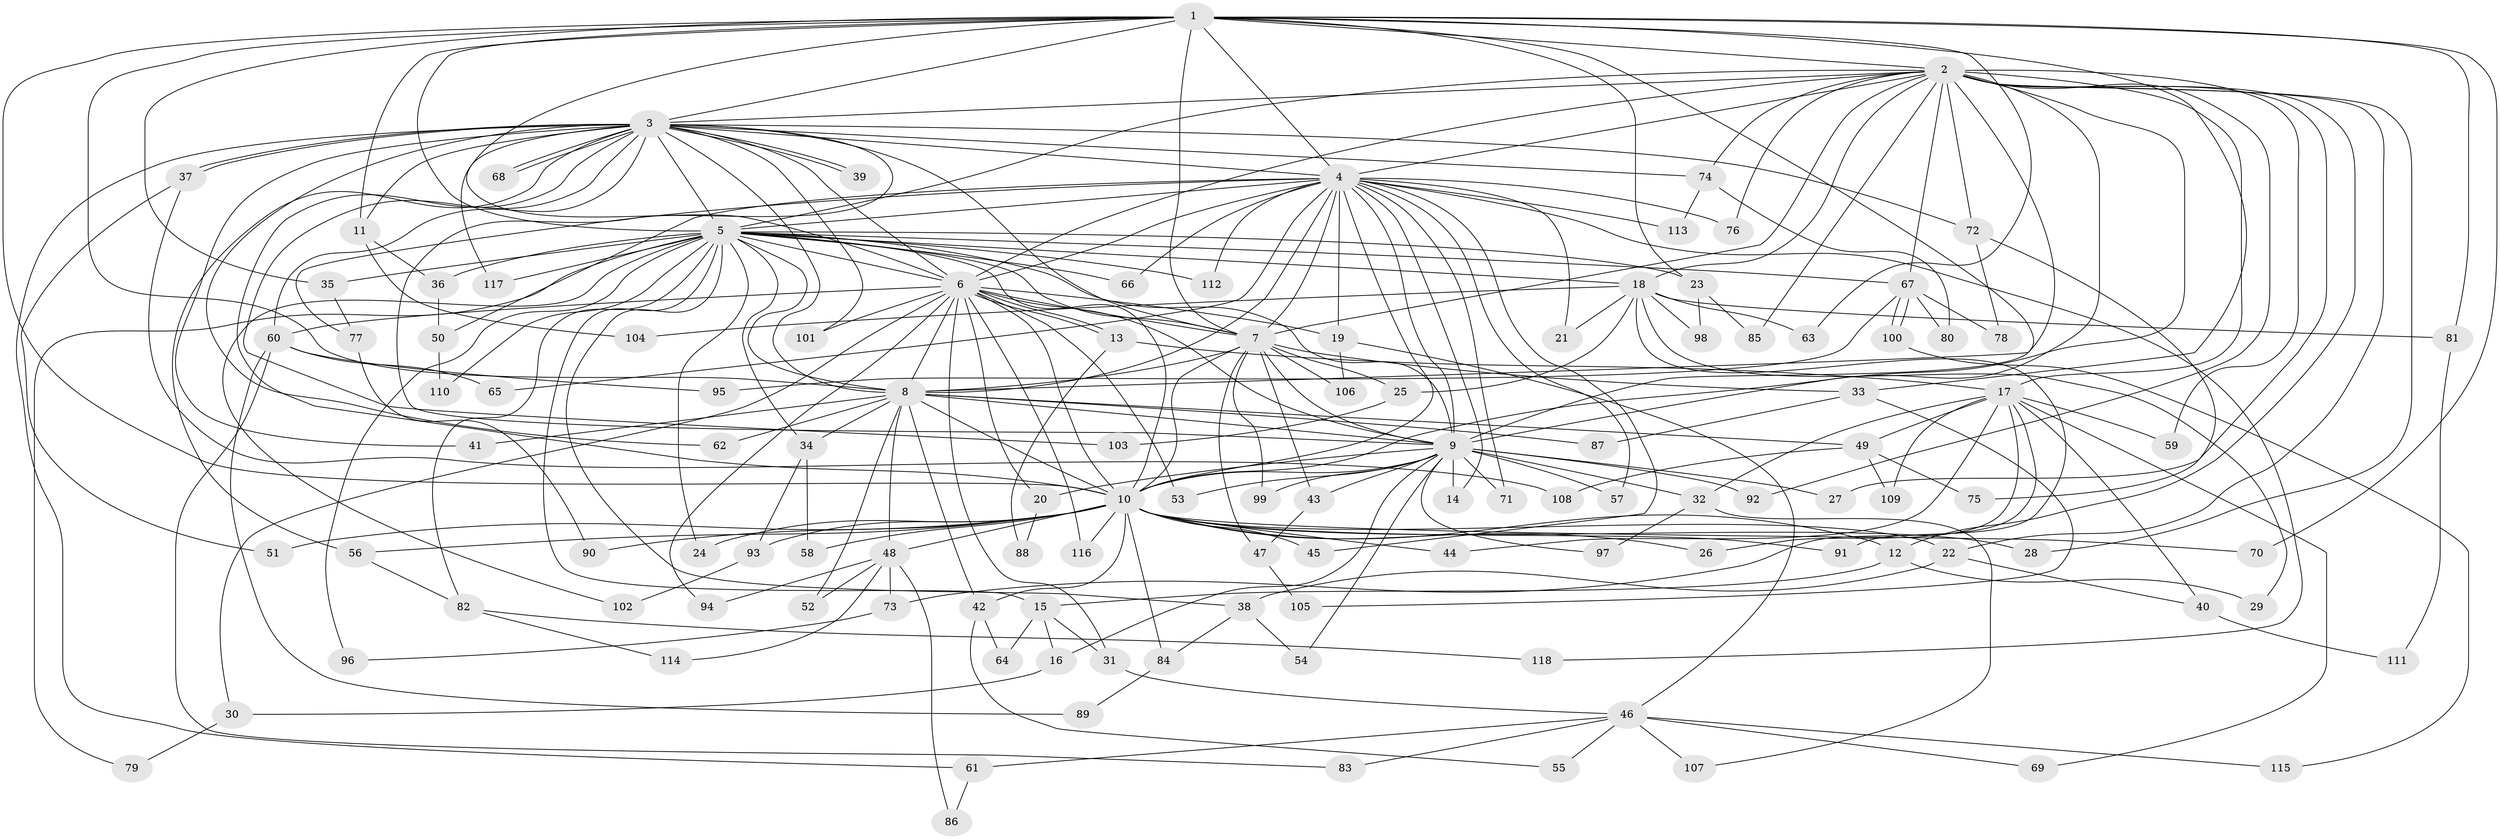 // coarse degree distribution, {18: 0.03389830508474576, 42: 0.01694915254237288, 21: 0.01694915254237288, 8: 0.01694915254237288, 2: 0.423728813559322, 3: 0.23728813559322035, 5: 0.01694915254237288, 9: 0.03389830508474576, 4: 0.05084745762711865, 1: 0.1016949152542373, 6: 0.05084745762711865}
// Generated by graph-tools (version 1.1) at 2025/17/03/04/25 18:17:42]
// undirected, 118 vertices, 261 edges
graph export_dot {
graph [start="1"]
  node [color=gray90,style=filled];
  1;
  2;
  3;
  4;
  5;
  6;
  7;
  8;
  9;
  10;
  11;
  12;
  13;
  14;
  15;
  16;
  17;
  18;
  19;
  20;
  21;
  22;
  23;
  24;
  25;
  26;
  27;
  28;
  29;
  30;
  31;
  32;
  33;
  34;
  35;
  36;
  37;
  38;
  39;
  40;
  41;
  42;
  43;
  44;
  45;
  46;
  47;
  48;
  49;
  50;
  51;
  52;
  53;
  54;
  55;
  56;
  57;
  58;
  59;
  60;
  61;
  62;
  63;
  64;
  65;
  66;
  67;
  68;
  69;
  70;
  71;
  72;
  73;
  74;
  75;
  76;
  77;
  78;
  79;
  80;
  81;
  82;
  83;
  84;
  85;
  86;
  87;
  88;
  89;
  90;
  91;
  92;
  93;
  94;
  95;
  96;
  97;
  98;
  99;
  100;
  101;
  102;
  103;
  104;
  105;
  106;
  107;
  108;
  109;
  110;
  111;
  112;
  113;
  114;
  115;
  116;
  117;
  118;
  1 -- 2;
  1 -- 3;
  1 -- 4;
  1 -- 5;
  1 -- 6;
  1 -- 7;
  1 -- 8;
  1 -- 9;
  1 -- 10;
  1 -- 11;
  1 -- 23;
  1 -- 33;
  1 -- 35;
  1 -- 63;
  1 -- 70;
  1 -- 81;
  2 -- 3;
  2 -- 4;
  2 -- 5;
  2 -- 6;
  2 -- 7;
  2 -- 8;
  2 -- 9;
  2 -- 10;
  2 -- 12;
  2 -- 17;
  2 -- 18;
  2 -- 22;
  2 -- 27;
  2 -- 28;
  2 -- 59;
  2 -- 67;
  2 -- 72;
  2 -- 74;
  2 -- 76;
  2 -- 85;
  2 -- 92;
  3 -- 4;
  3 -- 5;
  3 -- 6;
  3 -- 7;
  3 -- 8;
  3 -- 9;
  3 -- 10;
  3 -- 11;
  3 -- 37;
  3 -- 37;
  3 -- 39;
  3 -- 39;
  3 -- 41;
  3 -- 56;
  3 -- 60;
  3 -- 61;
  3 -- 62;
  3 -- 68;
  3 -- 68;
  3 -- 72;
  3 -- 74;
  3 -- 101;
  3 -- 103;
  3 -- 117;
  4 -- 5;
  4 -- 6;
  4 -- 7;
  4 -- 8;
  4 -- 9;
  4 -- 10;
  4 -- 14;
  4 -- 19;
  4 -- 21;
  4 -- 45;
  4 -- 50;
  4 -- 57;
  4 -- 65;
  4 -- 66;
  4 -- 71;
  4 -- 76;
  4 -- 77;
  4 -- 112;
  4 -- 113;
  4 -- 118;
  5 -- 6;
  5 -- 7;
  5 -- 8;
  5 -- 9;
  5 -- 10;
  5 -- 15;
  5 -- 18;
  5 -- 23;
  5 -- 24;
  5 -- 34;
  5 -- 35;
  5 -- 36;
  5 -- 38;
  5 -- 66;
  5 -- 67;
  5 -- 79;
  5 -- 82;
  5 -- 96;
  5 -- 102;
  5 -- 110;
  5 -- 112;
  5 -- 117;
  6 -- 7;
  6 -- 8;
  6 -- 9;
  6 -- 10;
  6 -- 13;
  6 -- 13;
  6 -- 19;
  6 -- 20;
  6 -- 30;
  6 -- 31;
  6 -- 53;
  6 -- 60;
  6 -- 94;
  6 -- 101;
  6 -- 116;
  7 -- 8;
  7 -- 9;
  7 -- 10;
  7 -- 25;
  7 -- 33;
  7 -- 43;
  7 -- 47;
  7 -- 99;
  7 -- 106;
  8 -- 9;
  8 -- 10;
  8 -- 34;
  8 -- 41;
  8 -- 42;
  8 -- 48;
  8 -- 49;
  8 -- 52;
  8 -- 62;
  8 -- 87;
  9 -- 10;
  9 -- 14;
  9 -- 16;
  9 -- 20;
  9 -- 27;
  9 -- 32;
  9 -- 43;
  9 -- 53;
  9 -- 54;
  9 -- 57;
  9 -- 71;
  9 -- 92;
  9 -- 97;
  9 -- 99;
  10 -- 12;
  10 -- 22;
  10 -- 24;
  10 -- 26;
  10 -- 28;
  10 -- 42;
  10 -- 44;
  10 -- 45;
  10 -- 48;
  10 -- 51;
  10 -- 56;
  10 -- 58;
  10 -- 70;
  10 -- 84;
  10 -- 90;
  10 -- 91;
  10 -- 93;
  10 -- 116;
  11 -- 36;
  11 -- 104;
  12 -- 15;
  12 -- 29;
  13 -- 17;
  13 -- 88;
  15 -- 16;
  15 -- 31;
  15 -- 64;
  16 -- 30;
  17 -- 26;
  17 -- 32;
  17 -- 40;
  17 -- 44;
  17 -- 49;
  17 -- 59;
  17 -- 69;
  17 -- 73;
  17 -- 109;
  18 -- 21;
  18 -- 25;
  18 -- 29;
  18 -- 63;
  18 -- 81;
  18 -- 91;
  18 -- 98;
  18 -- 104;
  19 -- 46;
  19 -- 106;
  20 -- 88;
  22 -- 38;
  22 -- 40;
  23 -- 85;
  23 -- 98;
  25 -- 103;
  30 -- 79;
  31 -- 46;
  32 -- 97;
  32 -- 107;
  33 -- 87;
  33 -- 105;
  34 -- 58;
  34 -- 93;
  35 -- 77;
  36 -- 50;
  37 -- 51;
  37 -- 108;
  38 -- 54;
  38 -- 84;
  40 -- 111;
  42 -- 55;
  42 -- 64;
  43 -- 47;
  46 -- 55;
  46 -- 61;
  46 -- 69;
  46 -- 83;
  46 -- 107;
  46 -- 115;
  47 -- 105;
  48 -- 52;
  48 -- 73;
  48 -- 86;
  48 -- 94;
  48 -- 114;
  49 -- 75;
  49 -- 108;
  49 -- 109;
  50 -- 110;
  56 -- 82;
  60 -- 65;
  60 -- 83;
  60 -- 89;
  60 -- 95;
  61 -- 86;
  67 -- 78;
  67 -- 80;
  67 -- 95;
  67 -- 100;
  67 -- 100;
  72 -- 75;
  72 -- 78;
  73 -- 96;
  74 -- 80;
  74 -- 113;
  77 -- 90;
  81 -- 111;
  82 -- 114;
  82 -- 118;
  84 -- 89;
  93 -- 102;
  100 -- 115;
}
